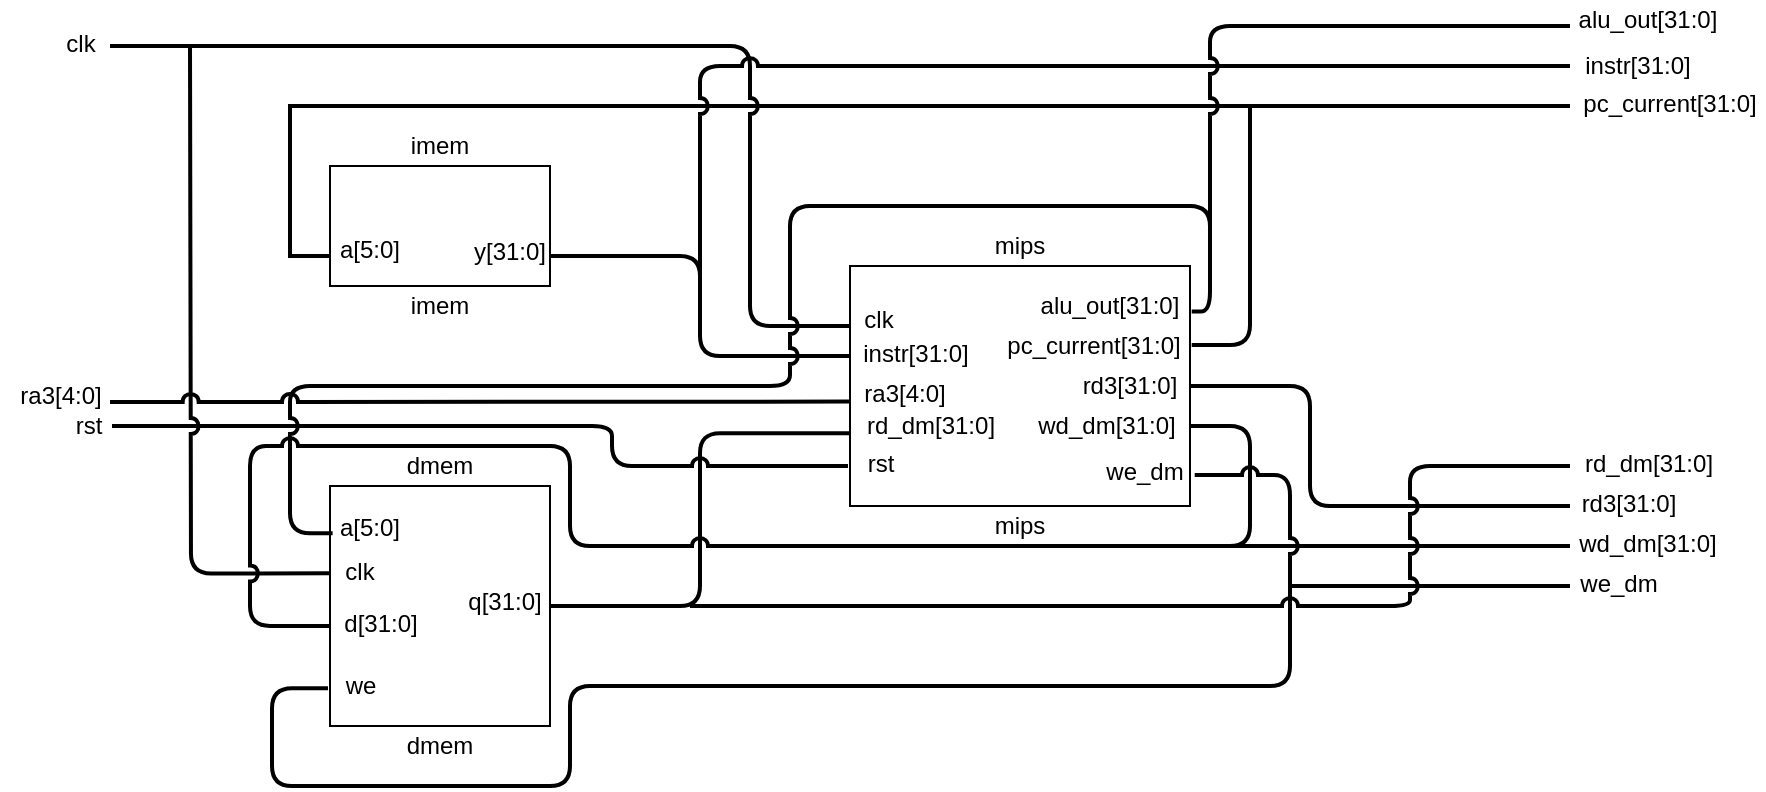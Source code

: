 <mxfile version="12.8.1" type="device"><diagram id="Ayxvd2bkIiIH4Soh0E90" name="Page-1"><mxGraphModel dx="1852" dy="888" grid="1" gridSize="10" guides="1" tooltips="1" connect="1" arrows="1" fold="1" page="1" pageScale="1" pageWidth="850" pageHeight="1100" math="0" shadow="0"><root><mxCell id="0"/><mxCell id="1" parent="0"/><mxCell id="TZ7Gyhq7gX95RCUwLH4e-8" style="edgeStyle=orthogonalEdgeStyle;rounded=0;orthogonalLoop=1;jettySize=auto;html=1;exitX=0.75;exitY=1;exitDx=0;exitDy=0;endArrow=none;endFill=0;jumpStyle=arc;strokeWidth=2;" edge="1" parent="1" source="TZ7Gyhq7gX95RCUwLH4e-1"><mxGeometry relative="1" as="geometry"><mxPoint x="760" y="150" as="targetPoint"/><Array as="points"><mxPoint x="120" y="225"/><mxPoint x="120" y="150"/></Array></mxGeometry></mxCell><mxCell id="TZ7Gyhq7gX95RCUwLH4e-10" style="edgeStyle=orthogonalEdgeStyle;rounded=1;orthogonalLoop=1;jettySize=auto;html=1;exitX=0.75;exitY=0;exitDx=0;exitDy=0;entryX=0.375;entryY=1;entryDx=0;entryDy=0;entryPerimeter=0;endArrow=none;endFill=0;strokeWidth=2;jumpStyle=arc;" edge="1" parent="1" source="TZ7Gyhq7gX95RCUwLH4e-1" target="TZ7Gyhq7gX95RCUwLH4e-3"><mxGeometry relative="1" as="geometry"/></mxCell><mxCell id="TZ7Gyhq7gX95RCUwLH4e-1" value="" style="rounded=0;whiteSpace=wrap;html=1;direction=south;" vertex="1" parent="1"><mxGeometry x="140" y="180" width="110" height="60" as="geometry"/></mxCell><mxCell id="TZ7Gyhq7gX95RCUwLH4e-51" style="edgeStyle=orthogonalEdgeStyle;rounded=1;jumpStyle=arc;orthogonalLoop=1;jettySize=auto;html=1;exitX=0.5;exitY=0;exitDx=0;exitDy=0;entryX=0.697;entryY=0.992;entryDx=0;entryDy=0;entryPerimeter=0;endArrow=none;endFill=0;strokeWidth=2;" edge="1" parent="1" source="TZ7Gyhq7gX95RCUwLH4e-2" target="TZ7Gyhq7gX95RCUwLH4e-3"><mxGeometry relative="1" as="geometry"/></mxCell><mxCell id="TZ7Gyhq7gX95RCUwLH4e-2" value="" style="rounded=0;whiteSpace=wrap;html=1;direction=south;" vertex="1" parent="1"><mxGeometry x="140" y="340" width="110" height="120" as="geometry"/></mxCell><mxCell id="TZ7Gyhq7gX95RCUwLH4e-13" style="edgeStyle=orthogonalEdgeStyle;rounded=1;jumpStyle=arc;orthogonalLoop=1;jettySize=auto;html=1;exitX=0.25;exitY=1;exitDx=0;exitDy=0;endArrow=none;endFill=0;strokeWidth=2;" edge="1" parent="1" source="TZ7Gyhq7gX95RCUwLH4e-3"><mxGeometry relative="1" as="geometry"><mxPoint x="30" y="120" as="targetPoint"/><Array as="points"><mxPoint x="350" y="260"/><mxPoint x="350" y="120"/></Array></mxGeometry></mxCell><mxCell id="TZ7Gyhq7gX95RCUwLH4e-48" style="edgeStyle=orthogonalEdgeStyle;rounded=1;jumpStyle=arc;orthogonalLoop=1;jettySize=auto;html=1;endArrow=none;endFill=0;strokeWidth=2;" edge="1" parent="1"><mxGeometry relative="1" as="geometry"><mxPoint x="31" y="310" as="targetPoint"/><mxPoint x="399" y="330" as="sourcePoint"/><Array as="points"><mxPoint x="399" y="330"/><mxPoint x="281" y="330"/><mxPoint x="281" y="310"/></Array></mxGeometry></mxCell><mxCell id="TZ7Gyhq7gX95RCUwLH4e-56" style="edgeStyle=orthogonalEdgeStyle;rounded=1;jumpStyle=arc;orthogonalLoop=1;jettySize=auto;html=1;exitX=0.5;exitY=0;exitDx=0;exitDy=0;endArrow=none;endFill=0;strokeWidth=2;" edge="1" parent="1" source="TZ7Gyhq7gX95RCUwLH4e-3"><mxGeometry relative="1" as="geometry"><mxPoint x="760" y="350" as="targetPoint"/><Array as="points"><mxPoint x="630" y="290"/><mxPoint x="630" y="350"/></Array></mxGeometry></mxCell><mxCell id="TZ7Gyhq7gX95RCUwLH4e-3" value="" style="rounded=0;whiteSpace=wrap;html=1;direction=south;" vertex="1" parent="1"><mxGeometry x="400" y="230" width="170" height="120" as="geometry"/></mxCell><mxCell id="TZ7Gyhq7gX95RCUwLH4e-4" value="imem" style="text;html=1;strokeColor=none;fillColor=none;align=center;verticalAlign=middle;whiteSpace=wrap;rounded=0;" vertex="1" parent="1"><mxGeometry x="175" y="160" width="40" height="20" as="geometry"/></mxCell><mxCell id="TZ7Gyhq7gX95RCUwLH4e-5" value="imem" style="text;html=1;strokeColor=none;fillColor=none;align=center;verticalAlign=middle;whiteSpace=wrap;rounded=0;" vertex="1" parent="1"><mxGeometry x="175" y="240" width="40" height="20" as="geometry"/></mxCell><mxCell id="TZ7Gyhq7gX95RCUwLH4e-6" value="dmem" style="text;html=1;strokeColor=none;fillColor=none;align=center;verticalAlign=middle;whiteSpace=wrap;rounded=0;" vertex="1" parent="1"><mxGeometry x="175" y="320" width="40" height="20" as="geometry"/></mxCell><mxCell id="TZ7Gyhq7gX95RCUwLH4e-7" value="dmem" style="text;html=1;strokeColor=none;fillColor=none;align=center;verticalAlign=middle;whiteSpace=wrap;rounded=0;" vertex="1" parent="1"><mxGeometry x="175" y="460" width="40" height="20" as="geometry"/></mxCell><mxCell id="TZ7Gyhq7gX95RCUwLH4e-9" value="a[5:0]" style="text;html=1;strokeColor=none;fillColor=none;align=center;verticalAlign=middle;whiteSpace=wrap;rounded=0;" vertex="1" parent="1"><mxGeometry x="140" y="212" width="40" height="20" as="geometry"/></mxCell><mxCell id="TZ7Gyhq7gX95RCUwLH4e-11" value="y[31:0]" style="text;html=1;strokeColor=none;fillColor=none;align=center;verticalAlign=middle;whiteSpace=wrap;rounded=0;" vertex="1" parent="1"><mxGeometry x="210" y="213" width="40" height="20" as="geometry"/></mxCell><mxCell id="TZ7Gyhq7gX95RCUwLH4e-14" value="" style="endArrow=none;html=1;strokeWidth=2;jumpStyle=arc;edgeStyle=orthogonalEdgeStyle;" edge="1" parent="1"><mxGeometry width="50" height="50" relative="1" as="geometry"><mxPoint x="325" y="240" as="sourcePoint"/><mxPoint x="760" y="130" as="targetPoint"/><Array as="points"><mxPoint x="325" y="240"/><mxPoint x="325" y="130"/></Array></mxGeometry></mxCell><mxCell id="TZ7Gyhq7gX95RCUwLH4e-16" value="" style="endArrow=none;html=1;strokeWidth=2;entryX=0.5;entryY=1;entryDx=0;entryDy=0;exitX=0.364;exitY=1.003;exitDx=0;exitDy=0;exitPerimeter=0;edgeStyle=orthogonalEdgeStyle;jumpStyle=arc;" edge="1" parent="1" source="TZ7Gyhq7gX95RCUwLH4e-2"><mxGeometry width="50" height="50" relative="1" as="geometry"><mxPoint y="210" as="sourcePoint"/><mxPoint x="70" y="120" as="targetPoint"/></mxGeometry></mxCell><mxCell id="TZ7Gyhq7gX95RCUwLH4e-17" value="" style="endArrow=none;html=1;strokeWidth=2;entryX=0.197;entryY=0.988;entryDx=0;entryDy=0;entryPerimeter=0;exitX=0.19;exitY=-0.005;exitDx=0;exitDy=0;exitPerimeter=0;edgeStyle=orthogonalEdgeStyle;jumpStyle=arc;" edge="1" parent="1" source="TZ7Gyhq7gX95RCUwLH4e-3" target="TZ7Gyhq7gX95RCUwLH4e-2"><mxGeometry width="50" height="50" relative="1" as="geometry"><mxPoint x="70" y="370" as="sourcePoint"/><mxPoint x="120" y="320" as="targetPoint"/><Array as="points"><mxPoint x="580" y="253"/><mxPoint x="580" y="200"/><mxPoint x="370" y="200"/><mxPoint x="370" y="290"/><mxPoint x="120" y="290"/><mxPoint x="120" y="364"/></Array></mxGeometry></mxCell><mxCell id="TZ7Gyhq7gX95RCUwLH4e-18" value="a[5:0]" style="text;html=1;strokeColor=none;fillColor=none;align=center;verticalAlign=middle;whiteSpace=wrap;rounded=0;" vertex="1" parent="1"><mxGeometry x="140" y="351" width="40" height="20" as="geometry"/></mxCell><mxCell id="TZ7Gyhq7gX95RCUwLH4e-19" value="clk" style="text;html=1;strokeColor=none;fillColor=none;align=center;verticalAlign=middle;whiteSpace=wrap;rounded=0;" vertex="1" parent="1"><mxGeometry x="140" y="373" width="30" height="20" as="geometry"/></mxCell><mxCell id="TZ7Gyhq7gX95RCUwLH4e-20" value="" style="endArrow=none;html=1;strokeWidth=2;edgeStyle=orthogonalEdgeStyle;jumpStyle=arc;" edge="1" parent="1"><mxGeometry width="50" height="50" relative="1" as="geometry"><mxPoint x="580" y="220" as="sourcePoint"/><mxPoint x="760" y="110" as="targetPoint"/><Array as="points"><mxPoint x="580" y="110"/></Array></mxGeometry></mxCell><mxCell id="TZ7Gyhq7gX95RCUwLH4e-21" value="" style="endArrow=none;html=1;strokeWidth=2;exitX=0.329;exitY=-0.005;exitDx=0;exitDy=0;exitPerimeter=0;edgeStyle=orthogonalEdgeStyle;jumpStyle=arc;" edge="1" parent="1" source="TZ7Gyhq7gX95RCUwLH4e-3"><mxGeometry width="50" height="50" relative="1" as="geometry"><mxPoint x="600" y="260" as="sourcePoint"/><mxPoint x="600" y="150" as="targetPoint"/><Array as="points"><mxPoint x="600" y="270"/></Array></mxGeometry></mxCell><mxCell id="TZ7Gyhq7gX95RCUwLH4e-22" value="clk" style="text;html=1;strokeColor=none;fillColor=none;align=center;verticalAlign=middle;whiteSpace=wrap;rounded=0;" vertex="1" parent="1"><mxGeometry x="402" y="247" width="25" height="20" as="geometry"/></mxCell><mxCell id="TZ7Gyhq7gX95RCUwLH4e-23" value="instr[31:0]" style="text;html=1;strokeColor=none;fillColor=none;align=center;verticalAlign=middle;whiteSpace=wrap;rounded=0;" vertex="1" parent="1"><mxGeometry x="400" y="264" width="66" height="20" as="geometry"/></mxCell><mxCell id="TZ7Gyhq7gX95RCUwLH4e-24" value="alu_out[31:0]" style="text;html=1;strokeColor=none;fillColor=none;align=center;verticalAlign=middle;whiteSpace=wrap;rounded=0;" vertex="1" parent="1"><mxGeometry x="490" y="240" width="80" height="20" as="geometry"/></mxCell><mxCell id="TZ7Gyhq7gX95RCUwLH4e-25" value="pc_current[31:0]" style="text;html=1;strokeColor=none;fillColor=none;align=center;verticalAlign=middle;whiteSpace=wrap;rounded=0;" vertex="1" parent="1"><mxGeometry x="477" y="260" width="90" height="20" as="geometry"/></mxCell><mxCell id="TZ7Gyhq7gX95RCUwLH4e-26" value="" style="endArrow=none;html=1;strokeWidth=2;exitX=0.583;exitY=1;exitDx=0;exitDy=0;exitPerimeter=0;edgeStyle=orthogonalEdgeStyle;jumpStyle=arc;" edge="1" parent="1" source="TZ7Gyhq7gX95RCUwLH4e-2"><mxGeometry width="50" height="50" relative="1" as="geometry"><mxPoint x="60" y="450" as="sourcePoint"/><mxPoint x="570" y="310" as="targetPoint"/><Array as="points"><mxPoint x="100" y="410"/><mxPoint x="100" y="320"/><mxPoint x="260" y="320"/><mxPoint x="260" y="370"/><mxPoint x="600" y="370"/><mxPoint x="600" y="310"/><mxPoint x="570" y="310"/></Array></mxGeometry></mxCell><mxCell id="TZ7Gyhq7gX95RCUwLH4e-27" value="wd_dm[31:0]" style="text;html=1;strokeColor=none;fillColor=none;align=center;verticalAlign=middle;whiteSpace=wrap;rounded=0;" vertex="1" parent="1"><mxGeometry x="490" y="300" width="77" height="20" as="geometry"/></mxCell><mxCell id="TZ7Gyhq7gX95RCUwLH4e-28" value="rd3[31:0]" style="text;html=1;strokeColor=none;fillColor=none;align=center;verticalAlign=middle;whiteSpace=wrap;rounded=0;" vertex="1" parent="1"><mxGeometry x="520" y="280" width="40" height="20" as="geometry"/></mxCell><mxCell id="TZ7Gyhq7gX95RCUwLH4e-29" value="" style="endArrow=none;html=1;strokeWidth=2;" edge="1" parent="1"><mxGeometry width="50" height="50" relative="1" as="geometry"><mxPoint x="590" y="370" as="sourcePoint"/><mxPoint x="760" y="370" as="targetPoint"/></mxGeometry></mxCell><mxCell id="TZ7Gyhq7gX95RCUwLH4e-30" value="alu_out[31:0]" style="text;html=1;strokeColor=none;fillColor=none;align=center;verticalAlign=middle;whiteSpace=wrap;rounded=0;" vertex="1" parent="1"><mxGeometry x="764" y="97" width="70" height="20" as="geometry"/></mxCell><mxCell id="TZ7Gyhq7gX95RCUwLH4e-32" value="instr[31:0]" style="text;html=1;strokeColor=none;fillColor=none;align=center;verticalAlign=middle;whiteSpace=wrap;rounded=0;" vertex="1" parent="1"><mxGeometry x="762" y="120" width="64" height="20" as="geometry"/></mxCell><mxCell id="TZ7Gyhq7gX95RCUwLH4e-33" value="pc_current[31:0]" style="text;html=1;strokeColor=none;fillColor=none;align=center;verticalAlign=middle;whiteSpace=wrap;rounded=0;" vertex="1" parent="1"><mxGeometry x="763" y="139" width="94" height="20" as="geometry"/></mxCell><mxCell id="TZ7Gyhq7gX95RCUwLH4e-34" value="" style="endArrow=none;html=1;strokeWidth=2;entryX=0.843;entryY=1.018;entryDx=0;entryDy=0;exitX=0.871;exitY=-0.008;exitDx=0;exitDy=0;exitPerimeter=0;entryPerimeter=0;edgeStyle=orthogonalEdgeStyle;jumpStyle=arc;" edge="1" parent="1"><mxGeometry width="50" height="50" relative="1" as="geometry"><mxPoint x="572.36" y="334.52" as="sourcePoint"/><mxPoint x="139.02" y="441.16" as="targetPoint"/><Array as="points"><mxPoint x="620" y="335"/><mxPoint x="620" y="440"/><mxPoint x="260" y="440"/><mxPoint x="260" y="490"/><mxPoint x="111" y="490"/><mxPoint x="111" y="441"/></Array></mxGeometry></mxCell><mxCell id="TZ7Gyhq7gX95RCUwLH4e-35" value="" style="endArrow=none;html=1;strokeWidth=2;" edge="1" parent="1"><mxGeometry width="50" height="50" relative="1" as="geometry"><mxPoint x="620" y="390" as="sourcePoint"/><mxPoint x="760" y="390" as="targetPoint"/></mxGeometry></mxCell><mxCell id="TZ7Gyhq7gX95RCUwLH4e-36" value="wd_dm[31:0]" style="text;html=1;strokeColor=none;fillColor=none;align=center;verticalAlign=middle;whiteSpace=wrap;rounded=0;" vertex="1" parent="1"><mxGeometry x="759" y="359" width="80" height="20" as="geometry"/></mxCell><mxCell id="TZ7Gyhq7gX95RCUwLH4e-37" value="we_dm" style="text;html=1;align=center;verticalAlign=middle;resizable=0;points=[];autosize=1;" vertex="1" parent="1"><mxGeometry x="759" y="379" width="50" height="20" as="geometry"/></mxCell><mxCell id="TZ7Gyhq7gX95RCUwLH4e-39" value="we_dm" style="text;html=1;align=center;verticalAlign=middle;resizable=0;points=[];autosize=1;" vertex="1" parent="1"><mxGeometry x="522" y="323" width="50" height="20" as="geometry"/></mxCell><mxCell id="TZ7Gyhq7gX95RCUwLH4e-40" value="we" style="text;html=1;align=center;verticalAlign=middle;resizable=0;points=[];autosize=1;" vertex="1" parent="1"><mxGeometry x="140" y="430" width="30" height="20" as="geometry"/></mxCell><mxCell id="TZ7Gyhq7gX95RCUwLH4e-41" value="d[31:0]" style="text;html=1;align=center;verticalAlign=middle;resizable=0;points=[];autosize=1;" vertex="1" parent="1"><mxGeometry x="140" y="399" width="50" height="20" as="geometry"/></mxCell><mxCell id="TZ7Gyhq7gX95RCUwLH4e-44" value="" style="endArrow=none;html=1;strokeWidth=2;entryX=0.565;entryY=0.997;entryDx=0;entryDy=0;entryPerimeter=0;edgeStyle=orthogonalEdgeStyle;jumpStyle=arc;" edge="1" parent="1" target="TZ7Gyhq7gX95RCUwLH4e-3"><mxGeometry width="50" height="50" relative="1" as="geometry"><mxPoint x="30" y="298" as="sourcePoint"/><mxPoint x="380" y="300" as="targetPoint"/><Array as="points"><mxPoint x="30" y="298"/></Array></mxGeometry></mxCell><mxCell id="TZ7Gyhq7gX95RCUwLH4e-45" value="ra3[4:0]" style="text;html=1;align=center;verticalAlign=middle;resizable=0;points=[];autosize=1;" vertex="1" parent="1"><mxGeometry x="397" y="284" width="60" height="20" as="geometry"/></mxCell><mxCell id="TZ7Gyhq7gX95RCUwLH4e-46" value="clk" style="text;html=1;align=center;verticalAlign=middle;resizable=0;points=[];autosize=1;" vertex="1" parent="1"><mxGeometry y="109" width="30" height="20" as="geometry"/></mxCell><mxCell id="TZ7Gyhq7gX95RCUwLH4e-47" value="ra3[4:0]" style="text;html=1;align=center;verticalAlign=middle;resizable=0;points=[];autosize=1;" vertex="1" parent="1"><mxGeometry x="-25" y="285" width="60" height="20" as="geometry"/></mxCell><mxCell id="TZ7Gyhq7gX95RCUwLH4e-49" value="rst" style="text;html=1;align=center;verticalAlign=middle;resizable=0;points=[];autosize=1;" vertex="1" parent="1"><mxGeometry x="4" y="300" width="30" height="20" as="geometry"/></mxCell><mxCell id="TZ7Gyhq7gX95RCUwLH4e-50" value="rst" style="text;html=1;align=center;verticalAlign=middle;resizable=0;points=[];autosize=1;" vertex="1" parent="1"><mxGeometry x="400" y="319" width="30" height="20" as="geometry"/></mxCell><mxCell id="TZ7Gyhq7gX95RCUwLH4e-52" value="q[31:0]" style="text;html=1;align=center;verticalAlign=middle;resizable=0;points=[];autosize=1;" vertex="1" parent="1"><mxGeometry x="202" y="388" width="50" height="20" as="geometry"/></mxCell><mxCell id="TZ7Gyhq7gX95RCUwLH4e-53" value="rd_dm[31:0]" style="text;html=1;align=center;verticalAlign=middle;resizable=0;points=[];autosize=1;" vertex="1" parent="1"><mxGeometry x="400" y="300" width="80" height="20" as="geometry"/></mxCell><mxCell id="TZ7Gyhq7gX95RCUwLH4e-54" value="mips" style="text;html=1;strokeColor=none;fillColor=none;align=center;verticalAlign=middle;whiteSpace=wrap;rounded=0;" vertex="1" parent="1"><mxGeometry x="465" y="210" width="40" height="20" as="geometry"/></mxCell><mxCell id="TZ7Gyhq7gX95RCUwLH4e-55" value="mips" style="text;html=1;strokeColor=none;fillColor=none;align=center;verticalAlign=middle;whiteSpace=wrap;rounded=0;" vertex="1" parent="1"><mxGeometry x="465" y="350" width="40" height="20" as="geometry"/></mxCell><mxCell id="TZ7Gyhq7gX95RCUwLH4e-57" value="rd3[31:0]" style="text;html=1;align=center;verticalAlign=middle;resizable=0;points=[];autosize=1;" vertex="1" parent="1"><mxGeometry x="759" y="339" width="60" height="20" as="geometry"/></mxCell><mxCell id="TZ7Gyhq7gX95RCUwLH4e-58" value="" style="endArrow=none;html=1;strokeWidth=2;edgeStyle=orthogonalEdgeStyle;jumpStyle=arc;" edge="1" parent="1"><mxGeometry width="50" height="50" relative="1" as="geometry"><mxPoint x="320" y="400" as="sourcePoint"/><mxPoint x="760" y="330" as="targetPoint"/><Array as="points"><mxPoint x="680" y="400"/><mxPoint x="680" y="330"/></Array></mxGeometry></mxCell><mxCell id="TZ7Gyhq7gX95RCUwLH4e-59" value="rd_dm[31:0]" style="text;html=1;align=center;verticalAlign=middle;resizable=0;points=[];autosize=1;" vertex="1" parent="1"><mxGeometry x="759" y="319" width="80" height="20" as="geometry"/></mxCell></root></mxGraphModel></diagram></mxfile>